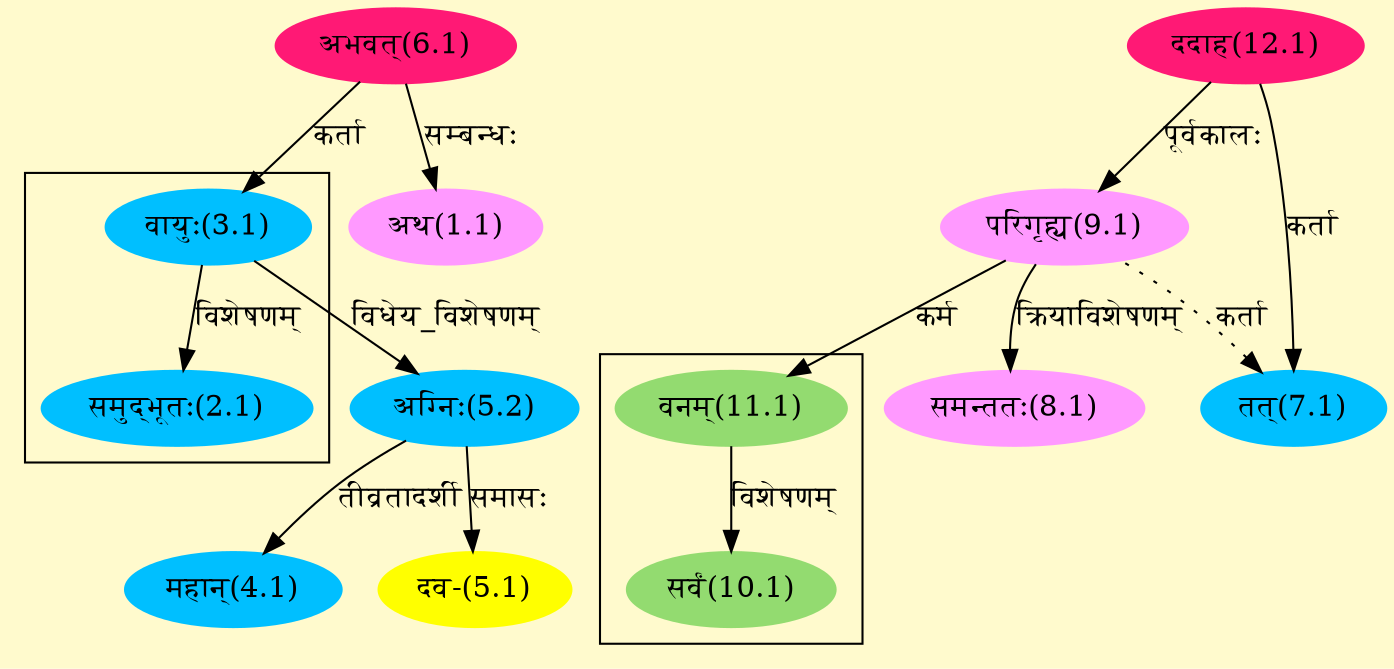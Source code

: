 digraph G{
rankdir=BT;
 compound=true;
 bgcolor="lemonchiffon1";

subgraph cluster_1{
Node2_1 [style=filled, color="#00BFFF" label = "समुद्भूतः(2.1)"]
Node3_1 [style=filled, color="#00BFFF" label = "वायुः(3.1)"]

}

subgraph cluster_2{
Node10_1 [style=filled, color="#93DB70" label = "सर्वं(10.1)"]
Node11_1 [style=filled, color="#93DB70" label = "वनम्(11.1)"]

}
Node1_1 [style=filled, color="#FF99FF" label = "अथ(1.1)"]
Node6_1 [style=filled, color="#FF1975" label = "अभवत्(6.1)"]
Node3_1 [style=filled, color="#00BFFF" label = "वायुः(3.1)"]
Node4_1 [style=filled, color="#00BFFF" label = "महान्(4.1)"]
Node5_2 [style=filled, color="#00BFFF" label = "अग्निः(5.2)"]
Node5_1 [style=filled, color="#FFFF00" label = "दव-(5.1)"]
Node [style=filled, color="" label = "()"]
Node7_1 [style=filled, color="#00BFFF" label = "तत्(7.1)"]
Node12_1 [style=filled, color="#FF1975" label = "ददाह(12.1)"]
Node9_1 [style=filled, color="#FF99FF" label = "परिगृह्य(9.1)"]
Node8_1 [style=filled, color="#FF99FF" label = "समन्ततः(8.1)"]
Node11_1 [style=filled, color="#93DB70" label = "वनम्(11.1)"]
/* Start of Relations section */

Node1_1 -> Node6_1 [  label="सम्बन्धः"  dir="back" ]
Node2_1 -> Node3_1 [  label="विशेषणम्"  dir="back" ]
Node3_1 -> Node6_1 [  label="कर्ता"  dir="back" ]
Node4_1 -> Node5_2 [  label="तीव्रतादर्शी"  dir="back" ]
Node5_1 -> Node5_2 [  label="समासः"  dir="back" ]
Node5_2 -> Node3_1 [  label="विधेय_विशेषणम्"  dir="back" ]
Node7_1 -> Node12_1 [  label="कर्ता"  dir="back" ]
Node7_1 -> Node9_1 [ style=dotted label="कर्ता"  dir="back" ]
Node8_1 -> Node9_1 [  label="क्रियाविशेषणम्"  dir="back" ]
Node9_1 -> Node12_1 [  label="पूर्वकालः"  dir="back" ]
Node10_1 -> Node11_1 [  label="विशेषणम्"  dir="back" ]
Node11_1 -> Node9_1 [  label="कर्म"  dir="back" ]
}
